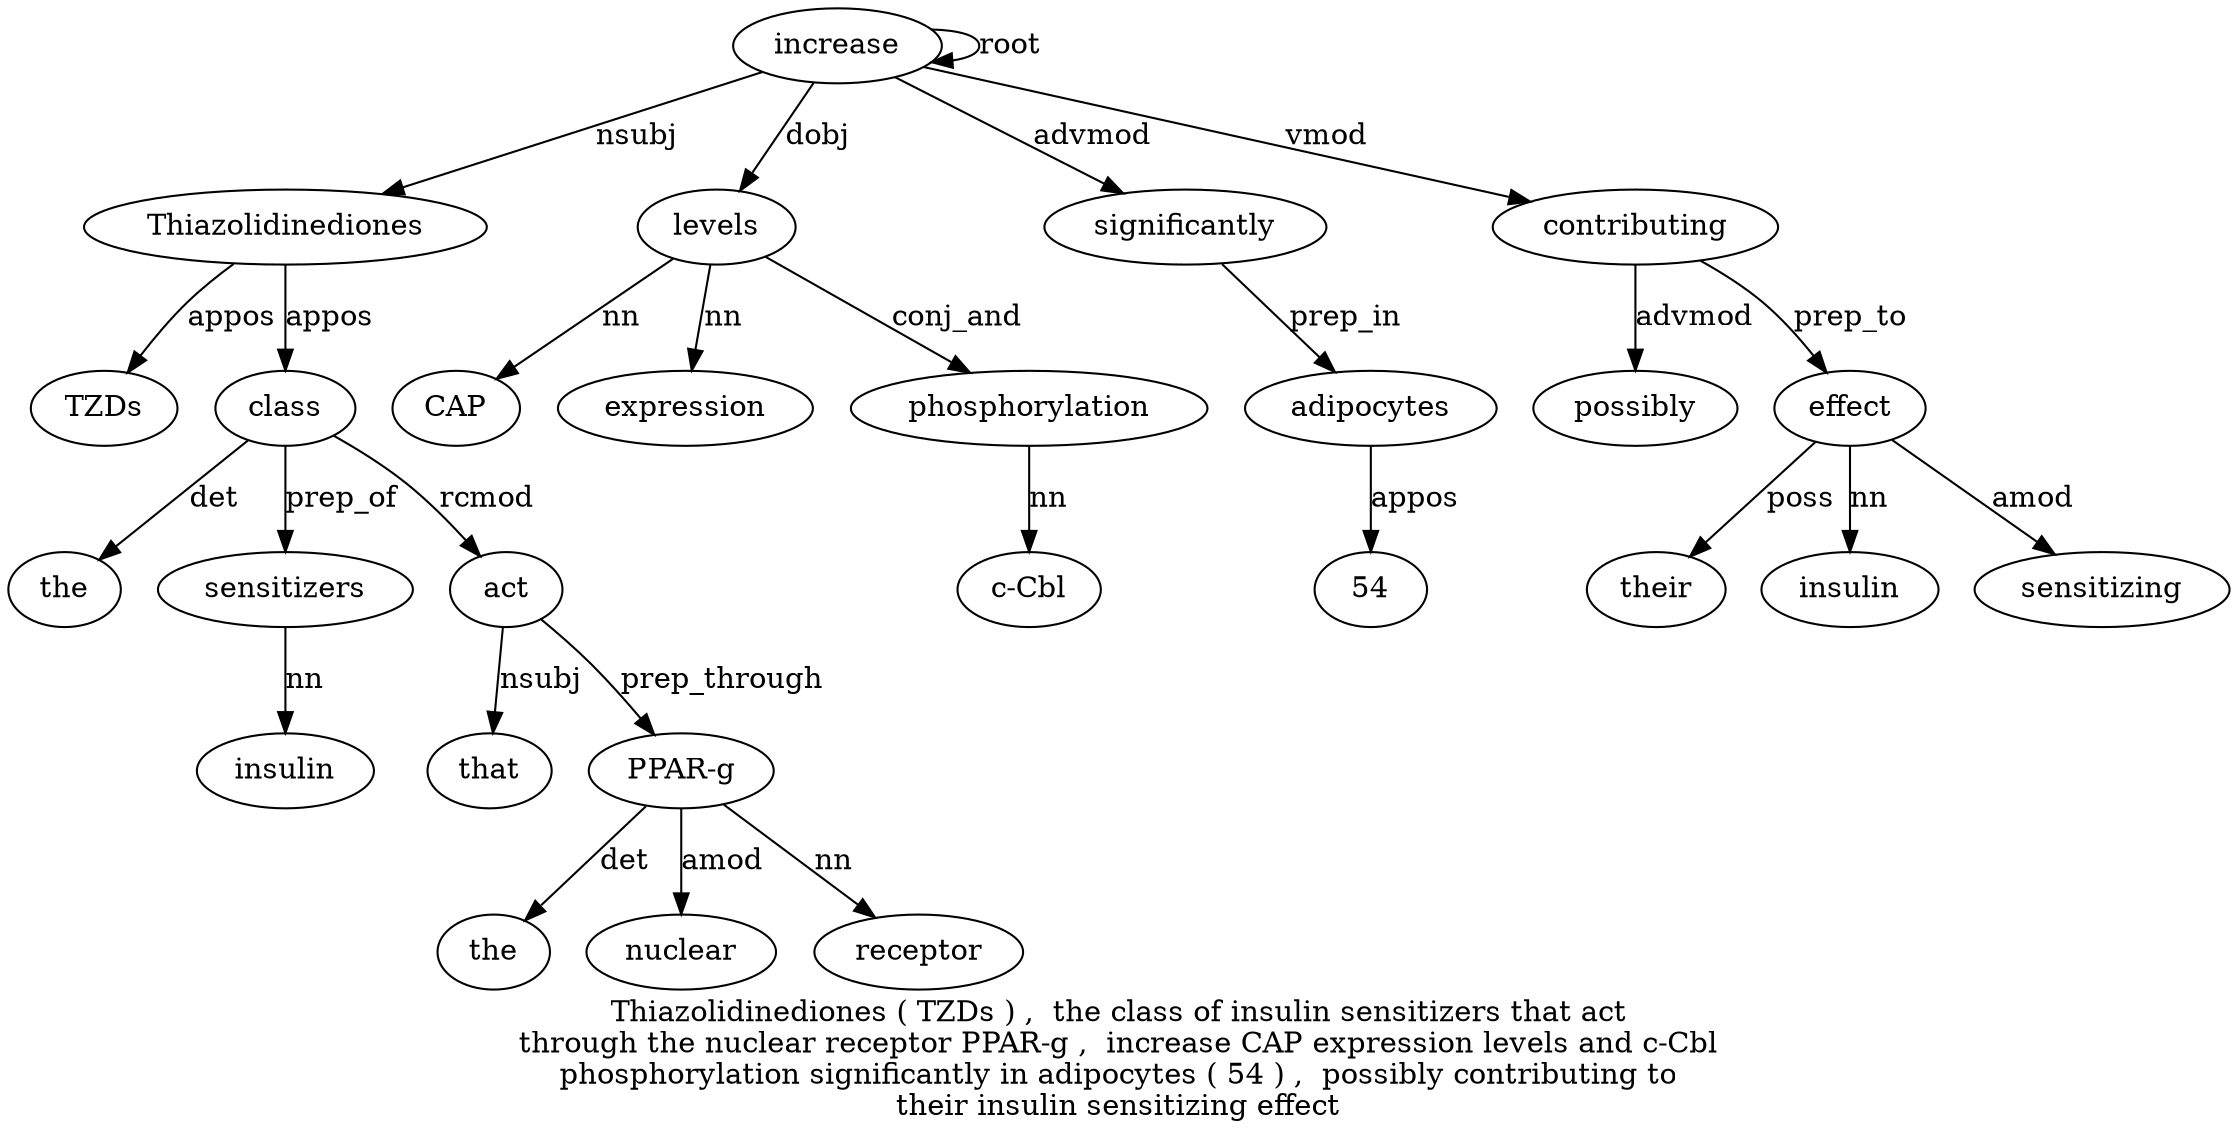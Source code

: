 digraph "Thiazolidinediones ( TZDs ) ,  the class of insulin sensitizers that act through the nuclear receptor PPAR-g ,  increase CAP expression levels and c-Cbl phosphorylation significantly in adipocytes ( 54 ) ,  possibly contributing to their insulin sensitizing effect" {
label="Thiazolidinediones ( TZDs ) ,  the class of insulin sensitizers that act
through the nuclear receptor PPAR-g ,  increase CAP expression levels and c-Cbl
phosphorylation significantly in adipocytes ( 54 ) ,  possibly contributing to
their insulin sensitizing effect";
increase19 [style=filled, fillcolor=white, label=increase];
Thiazolidinediones1 [style=filled, fillcolor=white, label=Thiazolidinediones];
increase19 -> Thiazolidinediones1  [label=nsubj];
TZDs3 [style=filled, fillcolor=white, label=TZDs];
Thiazolidinediones1 -> TZDs3  [label=appos];
class7 [style=filled, fillcolor=white, label=class];
the6 [style=filled, fillcolor=white, label=the];
class7 -> the6  [label=det];
Thiazolidinediones1 -> class7  [label=appos];
sensitizers10 [style=filled, fillcolor=white, label=sensitizers];
insulin9 [style=filled, fillcolor=white, label=insulin];
sensitizers10 -> insulin9  [label=nn];
class7 -> sensitizers10  [label=prep_of];
act12 [style=filled, fillcolor=white, label=act];
that11 [style=filled, fillcolor=white, label=that];
act12 -> that11  [label=nsubj];
class7 -> act12  [label=rcmod];
"PPAR-g17" [style=filled, fillcolor=white, label="PPAR-g"];
the14 [style=filled, fillcolor=white, label=the];
"PPAR-g17" -> the14  [label=det];
nuclear15 [style=filled, fillcolor=white, label=nuclear];
"PPAR-g17" -> nuclear15  [label=amod];
receptor16 [style=filled, fillcolor=white, label=receptor];
"PPAR-g17" -> receptor16  [label=nn];
act12 -> "PPAR-g17"  [label=prep_through];
increase19 -> increase19  [label=root];
levels22 [style=filled, fillcolor=white, label=levels];
CAP20 [style=filled, fillcolor=white, label=CAP];
levels22 -> CAP20  [label=nn];
expression21 [style=filled, fillcolor=white, label=expression];
levels22 -> expression21  [label=nn];
increase19 -> levels22  [label=dobj];
phosphorylation25 [style=filled, fillcolor=white, label=phosphorylation];
"c-Cbl24" [style=filled, fillcolor=white, label="c-Cbl"];
phosphorylation25 -> "c-Cbl24"  [label=nn];
levels22 -> phosphorylation25  [label=conj_and];
significantly26 [style=filled, fillcolor=white, label=significantly];
increase19 -> significantly26  [label=advmod];
adipocytes28 [style=filled, fillcolor=white, label=adipocytes];
significantly26 -> adipocytes28  [label=prep_in];
5430 [style=filled, fillcolor=white, label=54];
adipocytes28 -> 5430  [label=appos];
contributing34 [style=filled, fillcolor=white, label=contributing];
possibly33 [style=filled, fillcolor=white, label=possibly];
contributing34 -> possibly33  [label=advmod];
increase19 -> contributing34  [label=vmod];
effect39 [style=filled, fillcolor=white, label=effect];
their36 [style=filled, fillcolor=white, label=their];
effect39 -> their36  [label=poss];
insulin37 [style=filled, fillcolor=white, label=insulin];
effect39 -> insulin37  [label=nn];
sensitizing38 [style=filled, fillcolor=white, label=sensitizing];
effect39 -> sensitizing38  [label=amod];
contributing34 -> effect39  [label=prep_to];
}
